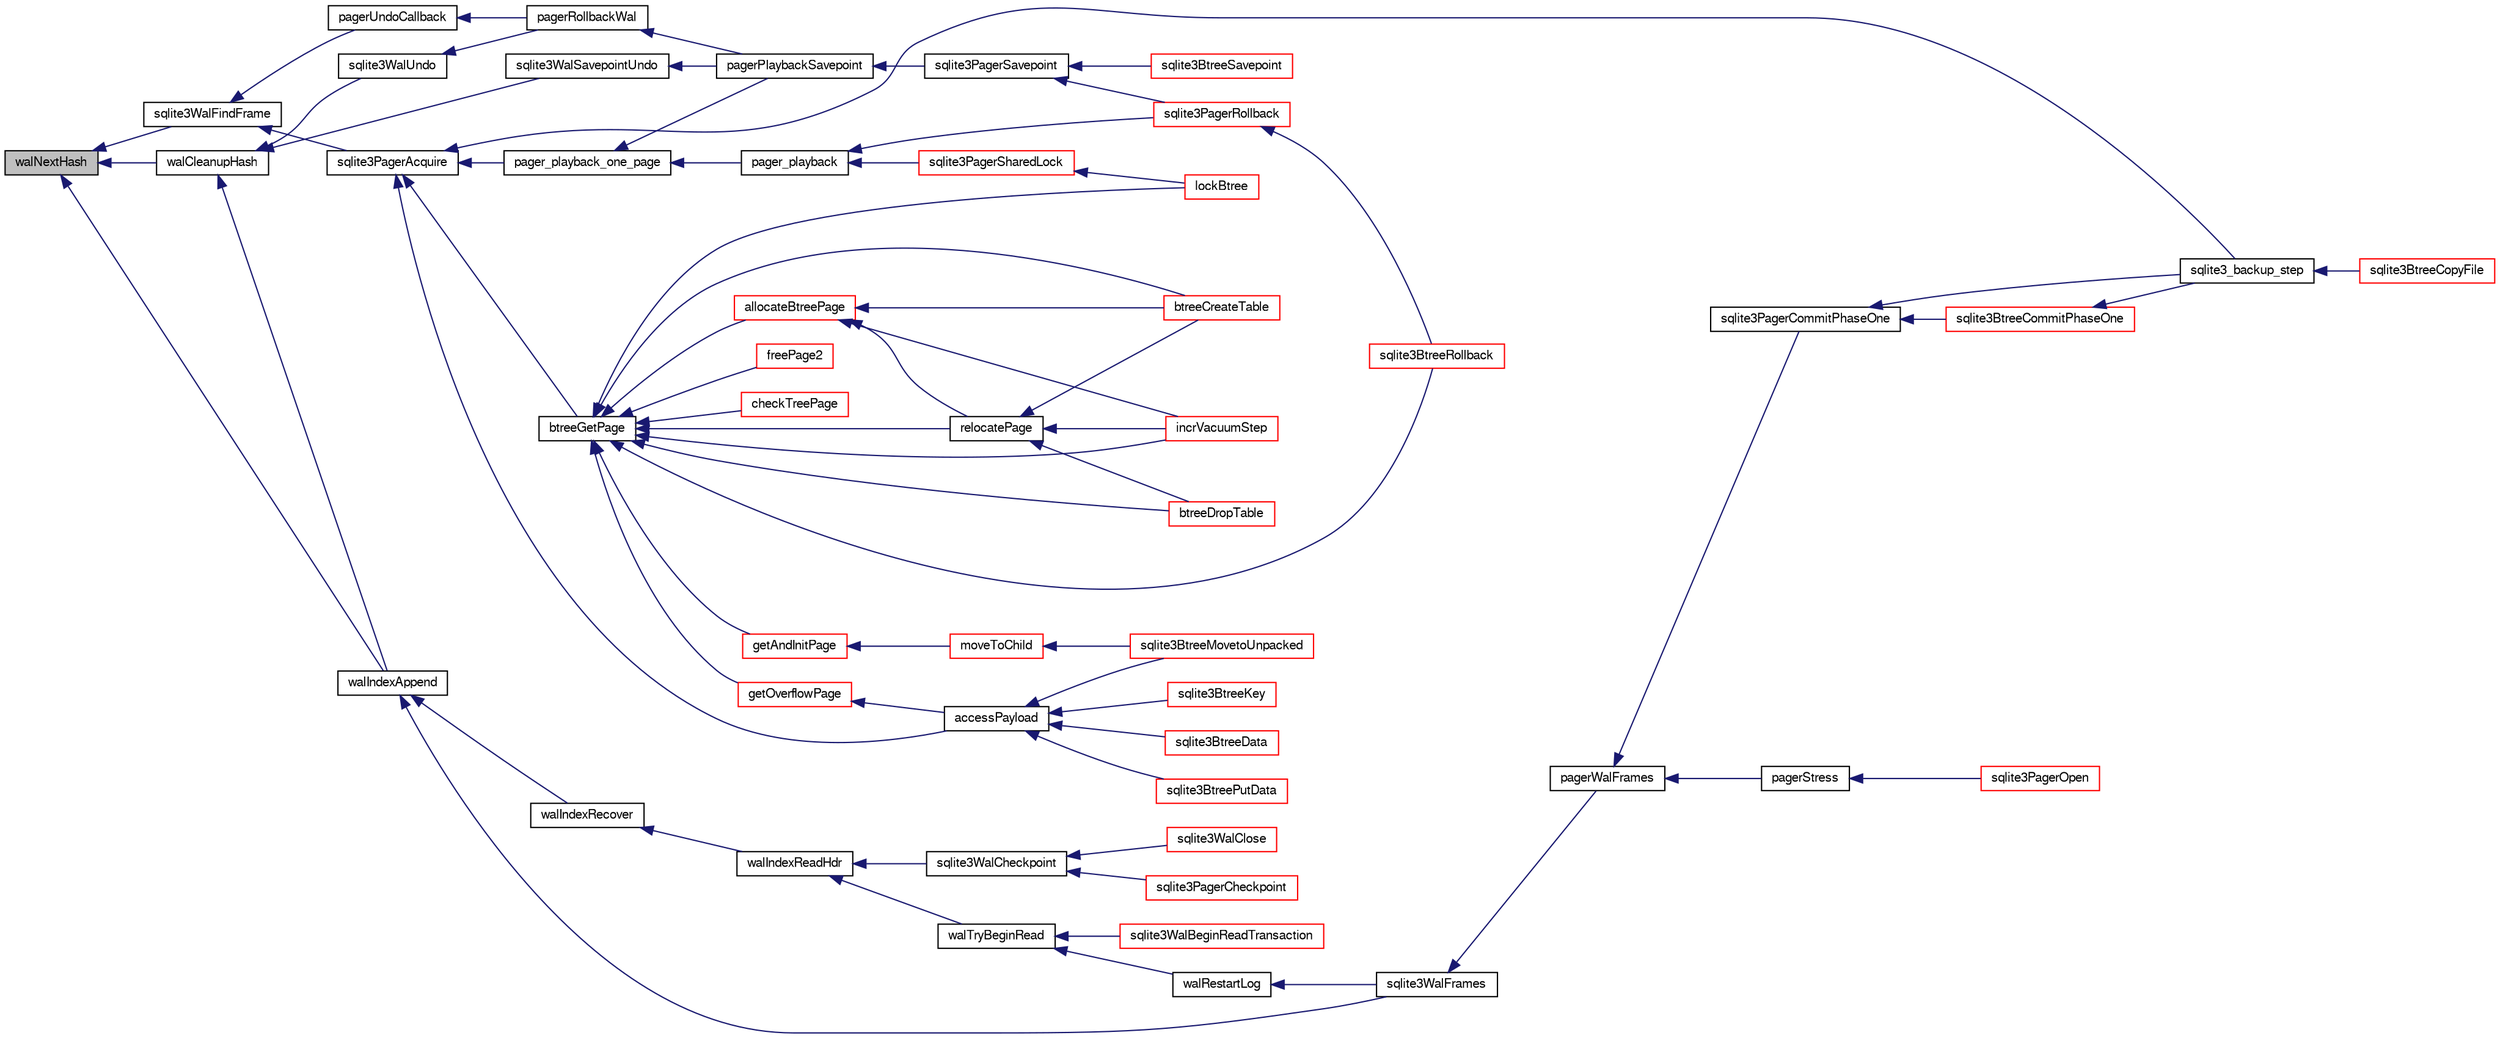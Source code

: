 digraph "walNextHash"
{
  edge [fontname="FreeSans",fontsize="10",labelfontname="FreeSans",labelfontsize="10"];
  node [fontname="FreeSans",fontsize="10",shape=record];
  rankdir="LR";
  Node903091 [label="walNextHash",height=0.2,width=0.4,color="black", fillcolor="grey75", style="filled", fontcolor="black"];
  Node903091 -> Node903092 [dir="back",color="midnightblue",fontsize="10",style="solid",fontname="FreeSans"];
  Node903092 [label="walCleanupHash",height=0.2,width=0.4,color="black", fillcolor="white", style="filled",URL="$sqlite3_8c.html#acb07b8b7a082b5b17a0cd10bc324cc94"];
  Node903092 -> Node903093 [dir="back",color="midnightblue",fontsize="10",style="solid",fontname="FreeSans"];
  Node903093 [label="walIndexAppend",height=0.2,width=0.4,color="black", fillcolor="white", style="filled",URL="$sqlite3_8c.html#a610585027d507a9b1c4a3d83bf01f517"];
  Node903093 -> Node903094 [dir="back",color="midnightblue",fontsize="10",style="solid",fontname="FreeSans"];
  Node903094 [label="walIndexRecover",height=0.2,width=0.4,color="black", fillcolor="white", style="filled",URL="$sqlite3_8c.html#ab4ee99f3710323acbeb6c495dd18d205"];
  Node903094 -> Node903095 [dir="back",color="midnightblue",fontsize="10",style="solid",fontname="FreeSans"];
  Node903095 [label="walIndexReadHdr",height=0.2,width=0.4,color="black", fillcolor="white", style="filled",URL="$sqlite3_8c.html#a66529e9c71a2bef92c4eb34bdd3a72a2"];
  Node903095 -> Node903096 [dir="back",color="midnightblue",fontsize="10",style="solid",fontname="FreeSans"];
  Node903096 [label="walTryBeginRead",height=0.2,width=0.4,color="black", fillcolor="white", style="filled",URL="$sqlite3_8c.html#a7145b08b2ade973da4b1f5882e2fa21f"];
  Node903096 -> Node903097 [dir="back",color="midnightblue",fontsize="10",style="solid",fontname="FreeSans"];
  Node903097 [label="sqlite3WalBeginReadTransaction",height=0.2,width=0.4,color="red", fillcolor="white", style="filled",URL="$sqlite3_8c.html#a4a23329d9a3206642b307e6d22635f95"];
  Node903096 -> Node903365 [dir="back",color="midnightblue",fontsize="10",style="solid",fontname="FreeSans"];
  Node903365 [label="walRestartLog",height=0.2,width=0.4,color="black", fillcolor="white", style="filled",URL="$sqlite3_8c.html#a12a2a8718a33ce32fc99f83239a4d491"];
  Node903365 -> Node903366 [dir="back",color="midnightblue",fontsize="10",style="solid",fontname="FreeSans"];
  Node903366 [label="sqlite3WalFrames",height=0.2,width=0.4,color="black", fillcolor="white", style="filled",URL="$sqlite3_8c.html#af9606aac275558d3b96c83b2bff2d717"];
  Node903366 -> Node903367 [dir="back",color="midnightblue",fontsize="10",style="solid",fontname="FreeSans"];
  Node903367 [label="pagerWalFrames",height=0.2,width=0.4,color="black", fillcolor="white", style="filled",URL="$sqlite3_8c.html#a1675dba6bfeb50d8aa8a0509103fd004"];
  Node903367 -> Node903368 [dir="back",color="midnightblue",fontsize="10",style="solid",fontname="FreeSans"];
  Node903368 [label="pagerStress",height=0.2,width=0.4,color="black", fillcolor="white", style="filled",URL="$sqlite3_8c.html#abb21a3a371038e9e3e69af0f21a1b386"];
  Node903368 -> Node903369 [dir="back",color="midnightblue",fontsize="10",style="solid",fontname="FreeSans"];
  Node903369 [label="sqlite3PagerOpen",height=0.2,width=0.4,color="red", fillcolor="white", style="filled",URL="$sqlite3_8c.html#a5b4a74e8a1754922c482b7af19b30611"];
  Node903367 -> Node903376 [dir="back",color="midnightblue",fontsize="10",style="solid",fontname="FreeSans"];
  Node903376 [label="sqlite3PagerCommitPhaseOne",height=0.2,width=0.4,color="black", fillcolor="white", style="filled",URL="$sqlite3_8c.html#a2baf986bff9120486e9acc5951494ea7"];
  Node903376 -> Node903377 [dir="back",color="midnightblue",fontsize="10",style="solid",fontname="FreeSans"];
  Node903377 [label="sqlite3BtreeCommitPhaseOne",height=0.2,width=0.4,color="red", fillcolor="white", style="filled",URL="$sqlite3_8c.html#ae266cba101e64ad99a166f237532e262"];
  Node903377 -> Node903314 [dir="back",color="midnightblue",fontsize="10",style="solid",fontname="FreeSans"];
  Node903314 [label="sqlite3_backup_step",height=0.2,width=0.4,color="black", fillcolor="white", style="filled",URL="$sqlite3_8h.html#a1699b75e98d082eebc465a9e64c35269"];
  Node903314 -> Node903315 [dir="back",color="midnightblue",fontsize="10",style="solid",fontname="FreeSans"];
  Node903315 [label="sqlite3BtreeCopyFile",height=0.2,width=0.4,color="red", fillcolor="white", style="filled",URL="$sqlite3_8c.html#a4d9e19a79f0d5c1dfcef0bd137ae83f9"];
  Node903376 -> Node903314 [dir="back",color="midnightblue",fontsize="10",style="solid",fontname="FreeSans"];
  Node903095 -> Node903380 [dir="back",color="midnightblue",fontsize="10",style="solid",fontname="FreeSans"];
  Node903380 [label="sqlite3WalCheckpoint",height=0.2,width=0.4,color="black", fillcolor="white", style="filled",URL="$sqlite3_8c.html#a58bec6523fa854142169cdff1fbb8e5f"];
  Node903380 -> Node903381 [dir="back",color="midnightblue",fontsize="10",style="solid",fontname="FreeSans"];
  Node903381 [label="sqlite3PagerCheckpoint",height=0.2,width=0.4,color="red", fillcolor="white", style="filled",URL="$sqlite3_8c.html#a51b879bda409240901c1443161246045"];
  Node903380 -> Node903388 [dir="back",color="midnightblue",fontsize="10",style="solid",fontname="FreeSans"];
  Node903388 [label="sqlite3WalClose",height=0.2,width=0.4,color="red", fillcolor="white", style="filled",URL="$sqlite3_8c.html#abfd7d36ec6ea41ecb2717dd4c6b0571e"];
  Node903093 -> Node903366 [dir="back",color="midnightblue",fontsize="10",style="solid",fontname="FreeSans"];
  Node903092 -> Node903396 [dir="back",color="midnightblue",fontsize="10",style="solid",fontname="FreeSans"];
  Node903396 [label="sqlite3WalUndo",height=0.2,width=0.4,color="black", fillcolor="white", style="filled",URL="$sqlite3_8c.html#a9a106da99e04f3c34f90e9ca15678953"];
  Node903396 -> Node903397 [dir="back",color="midnightblue",fontsize="10",style="solid",fontname="FreeSans"];
  Node903397 [label="pagerRollbackWal",height=0.2,width=0.4,color="black", fillcolor="white", style="filled",URL="$sqlite3_8c.html#a80911cae8e3a137646b54d4e3e52147b"];
  Node903397 -> Node903398 [dir="back",color="midnightblue",fontsize="10",style="solid",fontname="FreeSans"];
  Node903398 [label="pagerPlaybackSavepoint",height=0.2,width=0.4,color="black", fillcolor="white", style="filled",URL="$sqlite3_8c.html#aedf76c3b6661c4244cc3e2c5464fd12e"];
  Node903398 -> Node903399 [dir="back",color="midnightblue",fontsize="10",style="solid",fontname="FreeSans"];
  Node903399 [label="sqlite3PagerSavepoint",height=0.2,width=0.4,color="black", fillcolor="white", style="filled",URL="$sqlite3_8c.html#a8b5f1920b6a8b564a47e243868f2c8d4"];
  Node903399 -> Node903400 [dir="back",color="midnightblue",fontsize="10",style="solid",fontname="FreeSans"];
  Node903400 [label="sqlite3PagerRollback",height=0.2,width=0.4,color="red", fillcolor="white", style="filled",URL="$sqlite3_8c.html#afdd2ecbb97b7a716892ff6bd10c7dfd0"];
  Node903400 -> Node903442 [dir="back",color="midnightblue",fontsize="10",style="solid",fontname="FreeSans"];
  Node903442 [label="sqlite3BtreeRollback",height=0.2,width=0.4,color="red", fillcolor="white", style="filled",URL="$sqlite3_8c.html#a317473acdafdd688385c8954f09de186"];
  Node903399 -> Node903486 [dir="back",color="midnightblue",fontsize="10",style="solid",fontname="FreeSans"];
  Node903486 [label="sqlite3BtreeSavepoint",height=0.2,width=0.4,color="red", fillcolor="white", style="filled",URL="$sqlite3_8c.html#a4580edf7e5192abf64317a3931972115"];
  Node903092 -> Node903498 [dir="back",color="midnightblue",fontsize="10",style="solid",fontname="FreeSans"];
  Node903498 [label="sqlite3WalSavepointUndo",height=0.2,width=0.4,color="black", fillcolor="white", style="filled",URL="$sqlite3_8c.html#acadd357868ee08e816276be2170e0904"];
  Node903498 -> Node903398 [dir="back",color="midnightblue",fontsize="10",style="solid",fontname="FreeSans"];
  Node903091 -> Node903093 [dir="back",color="midnightblue",fontsize="10",style="solid",fontname="FreeSans"];
  Node903091 -> Node903499 [dir="back",color="midnightblue",fontsize="10",style="solid",fontname="FreeSans"];
  Node903499 [label="sqlite3WalFindFrame",height=0.2,width=0.4,color="black", fillcolor="white", style="filled",URL="$sqlite3_8c.html#a70d73def3adcc264f500a63178742708"];
  Node903499 -> Node903467 [dir="back",color="midnightblue",fontsize="10",style="solid",fontname="FreeSans"];
  Node903467 [label="pagerUndoCallback",height=0.2,width=0.4,color="black", fillcolor="white", style="filled",URL="$sqlite3_8c.html#aca578b7eaed97dbbc2219eb67e1de24f"];
  Node903467 -> Node903397 [dir="back",color="midnightblue",fontsize="10",style="solid",fontname="FreeSans"];
  Node903499 -> Node903403 [dir="back",color="midnightblue",fontsize="10",style="solid",fontname="FreeSans"];
  Node903403 [label="sqlite3PagerAcquire",height=0.2,width=0.4,color="black", fillcolor="white", style="filled",URL="$sqlite3_8c.html#a22a53daafd2bd778cda390312651f994"];
  Node903403 -> Node903404 [dir="back",color="midnightblue",fontsize="10",style="solid",fontname="FreeSans"];
  Node903404 [label="pager_playback_one_page",height=0.2,width=0.4,color="black", fillcolor="white", style="filled",URL="$sqlite3_8c.html#adfca1dee9939482792fe2b4ed982d00e"];
  Node903404 -> Node903405 [dir="back",color="midnightblue",fontsize="10",style="solid",fontname="FreeSans"];
  Node903405 [label="pager_playback",height=0.2,width=0.4,color="black", fillcolor="white", style="filled",URL="$sqlite3_8c.html#a9d9a750a9fc76eb4b668c8a16b164a65"];
  Node903405 -> Node903099 [dir="back",color="midnightblue",fontsize="10",style="solid",fontname="FreeSans"];
  Node903099 [label="sqlite3PagerSharedLock",height=0.2,width=0.4,color="red", fillcolor="white", style="filled",URL="$sqlite3_8c.html#a58c197b629fb6eaacf96c7add57c70df"];
  Node903099 -> Node903362 [dir="back",color="midnightblue",fontsize="10",style="solid",fontname="FreeSans"];
  Node903362 [label="lockBtree",height=0.2,width=0.4,color="red", fillcolor="white", style="filled",URL="$sqlite3_8c.html#a5b808194d3178be15705a420265cee9d"];
  Node903405 -> Node903400 [dir="back",color="midnightblue",fontsize="10",style="solid",fontname="FreeSans"];
  Node903404 -> Node903398 [dir="back",color="midnightblue",fontsize="10",style="solid",fontname="FreeSans"];
  Node903403 -> Node903406 [dir="back",color="midnightblue",fontsize="10",style="solid",fontname="FreeSans"];
  Node903406 [label="btreeGetPage",height=0.2,width=0.4,color="black", fillcolor="white", style="filled",URL="$sqlite3_8c.html#ac59679e30ceb0190614fbd19a7feb6de"];
  Node903406 -> Node903407 [dir="back",color="midnightblue",fontsize="10",style="solid",fontname="FreeSans"];
  Node903407 [label="getAndInitPage",height=0.2,width=0.4,color="red", fillcolor="white", style="filled",URL="$sqlite3_8c.html#ae85122d12808231a8d58459440a405ab"];
  Node903407 -> Node903408 [dir="back",color="midnightblue",fontsize="10",style="solid",fontname="FreeSans"];
  Node903408 [label="moveToChild",height=0.2,width=0.4,color="red", fillcolor="white", style="filled",URL="$sqlite3_8c.html#a1dbea539dd841af085ba1e1390922237"];
  Node903408 -> Node903412 [dir="back",color="midnightblue",fontsize="10",style="solid",fontname="FreeSans"];
  Node903412 [label="sqlite3BtreeMovetoUnpacked",height=0.2,width=0.4,color="red", fillcolor="white", style="filled",URL="$sqlite3_8c.html#a6d0b5aed55d5e85a0a6bfcae169fe579"];
  Node903406 -> Node903362 [dir="back",color="midnightblue",fontsize="10",style="solid",fontname="FreeSans"];
  Node903406 -> Node903436 [dir="back",color="midnightblue",fontsize="10",style="solid",fontname="FreeSans"];
  Node903436 [label="relocatePage",height=0.2,width=0.4,color="black", fillcolor="white", style="filled",URL="$sqlite3_8c.html#af8fb5934ff87b02845c89350c57fd2bc"];
  Node903436 -> Node903437 [dir="back",color="midnightblue",fontsize="10",style="solid",fontname="FreeSans"];
  Node903437 [label="incrVacuumStep",height=0.2,width=0.4,color="red", fillcolor="white", style="filled",URL="$sqlite3_8c.html#a68a85130a567f1700dc0907ec9227892"];
  Node903436 -> Node903440 [dir="back",color="midnightblue",fontsize="10",style="solid",fontname="FreeSans"];
  Node903440 [label="btreeCreateTable",height=0.2,width=0.4,color="red", fillcolor="white", style="filled",URL="$sqlite3_8c.html#a48e09eaac366a6b585edd02553872954"];
  Node903436 -> Node903434 [dir="back",color="midnightblue",fontsize="10",style="solid",fontname="FreeSans"];
  Node903434 [label="btreeDropTable",height=0.2,width=0.4,color="red", fillcolor="white", style="filled",URL="$sqlite3_8c.html#abba4061ea34842db278e91f537d2c2ff"];
  Node903406 -> Node903437 [dir="back",color="midnightblue",fontsize="10",style="solid",fontname="FreeSans"];
  Node903406 -> Node903442 [dir="back",color="midnightblue",fontsize="10",style="solid",fontname="FreeSans"];
  Node903406 -> Node903443 [dir="back",color="midnightblue",fontsize="10",style="solid",fontname="FreeSans"];
  Node903443 [label="getOverflowPage",height=0.2,width=0.4,color="red", fillcolor="white", style="filled",URL="$sqlite3_8c.html#af907f898e049d621e2c9dc1ed1d63cf4"];
  Node903443 -> Node903444 [dir="back",color="midnightblue",fontsize="10",style="solid",fontname="FreeSans"];
  Node903444 [label="accessPayload",height=0.2,width=0.4,color="black", fillcolor="white", style="filled",URL="$sqlite3_8c.html#acf70e6d3cb6afd54d677b3dffb6959d2"];
  Node903444 -> Node903445 [dir="back",color="midnightblue",fontsize="10",style="solid",fontname="FreeSans"];
  Node903445 [label="sqlite3BtreeKey",height=0.2,width=0.4,color="red", fillcolor="white", style="filled",URL="$sqlite3_8c.html#ac2d5b22a7aae9c57b8a4ef7be643c1cd"];
  Node903444 -> Node903453 [dir="back",color="midnightblue",fontsize="10",style="solid",fontname="FreeSans"];
  Node903453 [label="sqlite3BtreeData",height=0.2,width=0.4,color="red", fillcolor="white", style="filled",URL="$sqlite3_8c.html#a1790f0a3e62aea4361ab60996272a78c"];
  Node903444 -> Node903412 [dir="back",color="midnightblue",fontsize="10",style="solid",fontname="FreeSans"];
  Node903444 -> Node903449 [dir="back",color="midnightblue",fontsize="10",style="solid",fontname="FreeSans"];
  Node903449 [label="sqlite3BtreePutData",height=0.2,width=0.4,color="red", fillcolor="white", style="filled",URL="$sqlite3_8c.html#a3de4f8662e8ea70d283bd57db1152a4c"];
  Node903406 -> Node903455 [dir="back",color="midnightblue",fontsize="10",style="solid",fontname="FreeSans"];
  Node903455 [label="allocateBtreePage",height=0.2,width=0.4,color="red", fillcolor="white", style="filled",URL="$sqlite3_8c.html#ae84ce1103eabfe9455a6a59e6cec4a33"];
  Node903455 -> Node903436 [dir="back",color="midnightblue",fontsize="10",style="solid",fontname="FreeSans"];
  Node903455 -> Node903437 [dir="back",color="midnightblue",fontsize="10",style="solid",fontname="FreeSans"];
  Node903455 -> Node903440 [dir="back",color="midnightblue",fontsize="10",style="solid",fontname="FreeSans"];
  Node903406 -> Node903459 [dir="back",color="midnightblue",fontsize="10",style="solid",fontname="FreeSans"];
  Node903459 [label="freePage2",height=0.2,width=0.4,color="red", fillcolor="white", style="filled",URL="$sqlite3_8c.html#a625a2c2bdaf95cdb3a7cb945201f7efb"];
  Node903406 -> Node903440 [dir="back",color="midnightblue",fontsize="10",style="solid",fontname="FreeSans"];
  Node903406 -> Node903434 [dir="back",color="midnightblue",fontsize="10",style="solid",fontname="FreeSans"];
  Node903406 -> Node903461 [dir="back",color="midnightblue",fontsize="10",style="solid",fontname="FreeSans"];
  Node903461 [label="checkTreePage",height=0.2,width=0.4,color="red", fillcolor="white", style="filled",URL="$sqlite3_8c.html#a0bdac89d12e5ac328d260ae8259777b2"];
  Node903403 -> Node903444 [dir="back",color="midnightblue",fontsize="10",style="solid",fontname="FreeSans"];
  Node903403 -> Node903314 [dir="back",color="midnightblue",fontsize="10",style="solid",fontname="FreeSans"];
}
